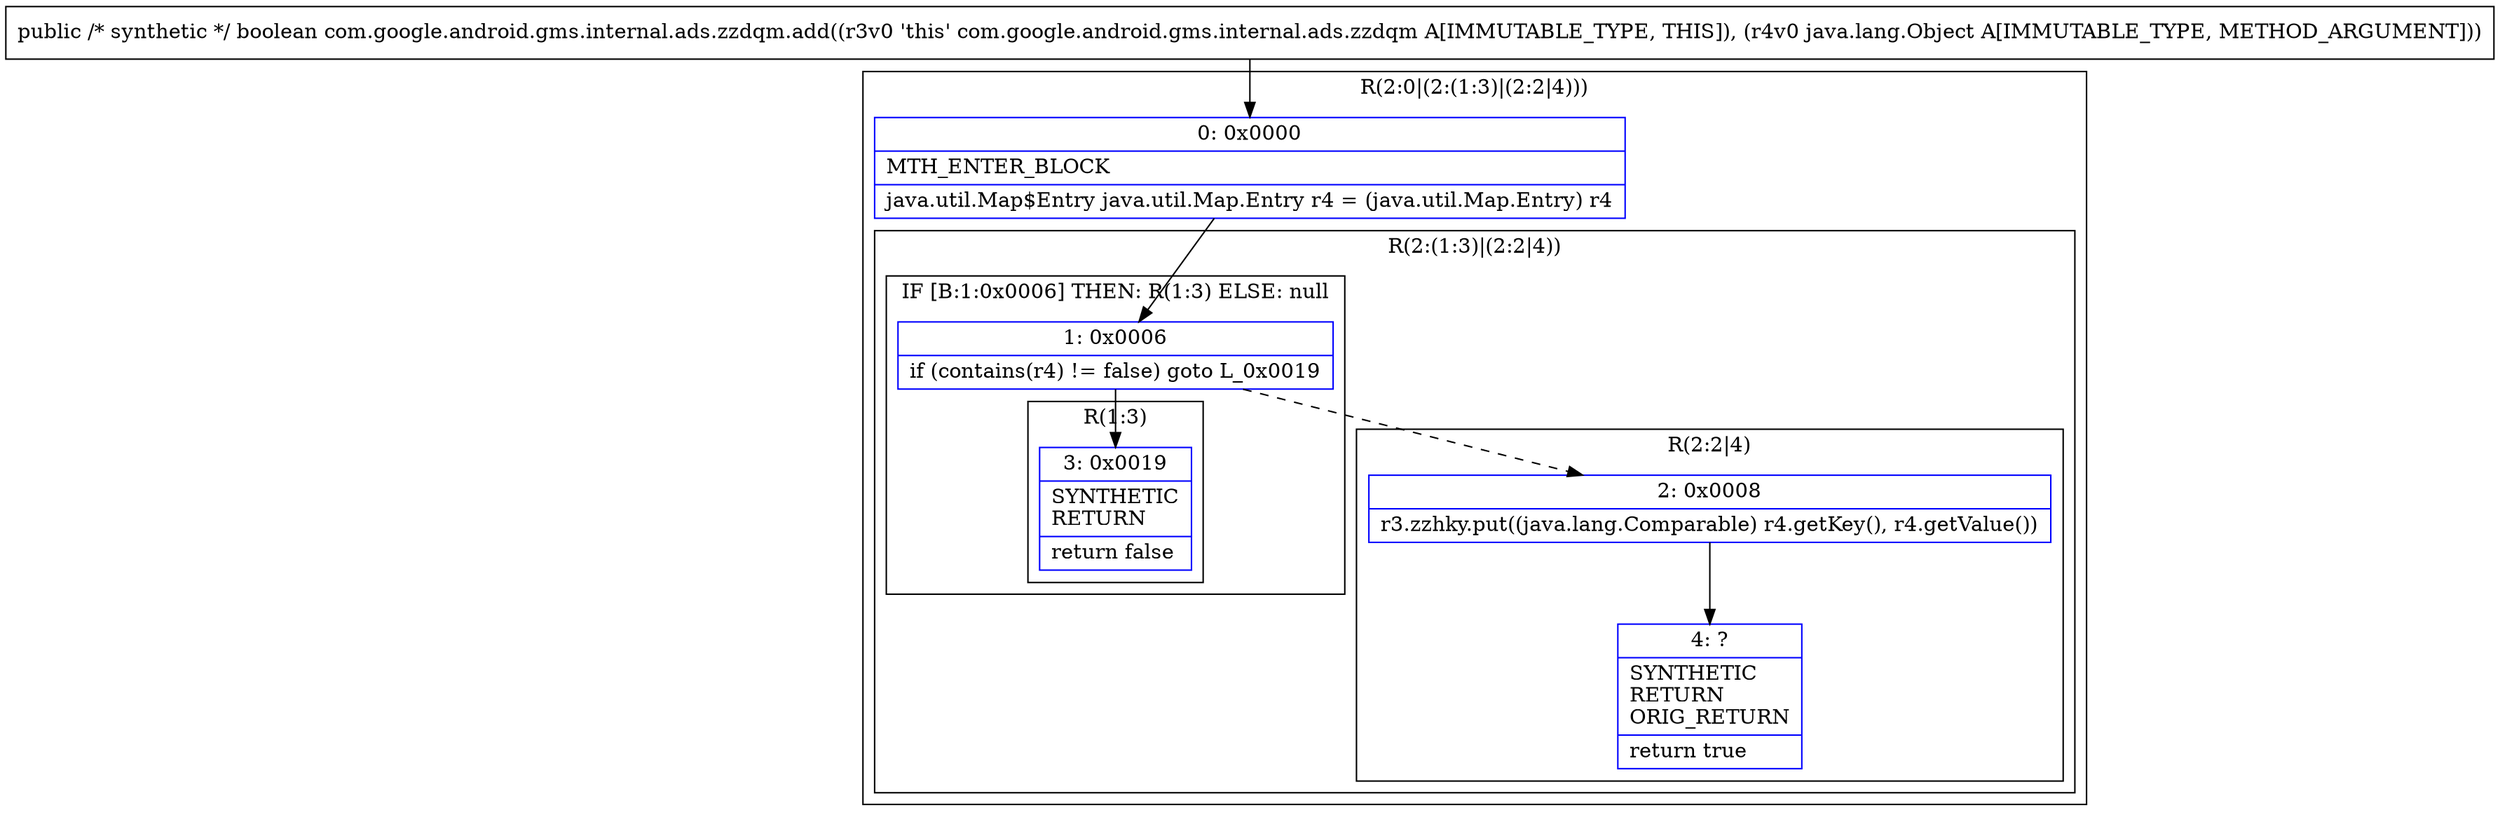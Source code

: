 digraph "CFG forcom.google.android.gms.internal.ads.zzdqm.add(Ljava\/lang\/Object;)Z" {
subgraph cluster_Region_518680561 {
label = "R(2:0|(2:(1:3)|(2:2|4)))";
node [shape=record,color=blue];
Node_0 [shape=record,label="{0\:\ 0x0000|MTH_ENTER_BLOCK\l|java.util.Map$Entry java.util.Map.Entry r4 = (java.util.Map.Entry) r4\l}"];
subgraph cluster_Region_1064005716 {
label = "R(2:(1:3)|(2:2|4))";
node [shape=record,color=blue];
subgraph cluster_IfRegion_1927103943 {
label = "IF [B:1:0x0006] THEN: R(1:3) ELSE: null";
node [shape=record,color=blue];
Node_1 [shape=record,label="{1\:\ 0x0006|if (contains(r4) != false) goto L_0x0019\l}"];
subgraph cluster_Region_697442337 {
label = "R(1:3)";
node [shape=record,color=blue];
Node_3 [shape=record,label="{3\:\ 0x0019|SYNTHETIC\lRETURN\l|return false\l}"];
}
}
subgraph cluster_Region_1612922597 {
label = "R(2:2|4)";
node [shape=record,color=blue];
Node_2 [shape=record,label="{2\:\ 0x0008|r3.zzhky.put((java.lang.Comparable) r4.getKey(), r4.getValue())\l}"];
Node_4 [shape=record,label="{4\:\ ?|SYNTHETIC\lRETURN\lORIG_RETURN\l|return true\l}"];
}
}
}
MethodNode[shape=record,label="{public \/* synthetic *\/ boolean com.google.android.gms.internal.ads.zzdqm.add((r3v0 'this' com.google.android.gms.internal.ads.zzdqm A[IMMUTABLE_TYPE, THIS]), (r4v0 java.lang.Object A[IMMUTABLE_TYPE, METHOD_ARGUMENT])) }"];
MethodNode -> Node_0;
Node_0 -> Node_1;
Node_1 -> Node_2[style=dashed];
Node_1 -> Node_3;
Node_2 -> Node_4;
}

